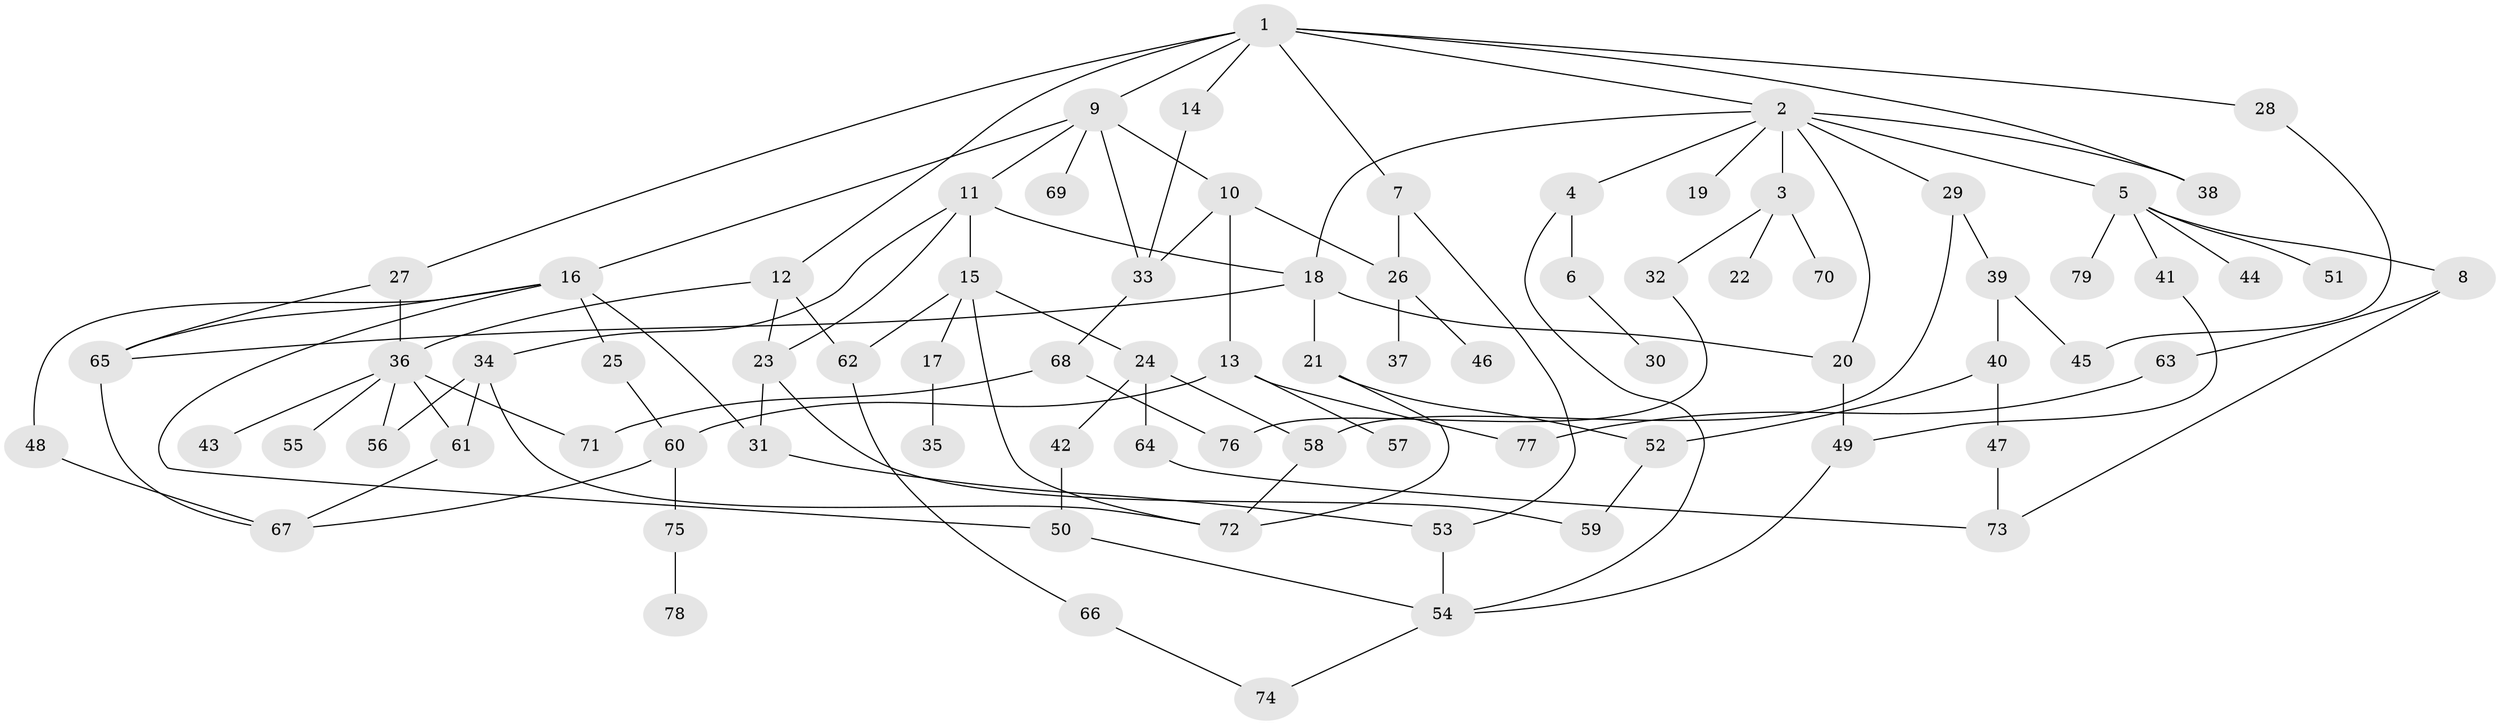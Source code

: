// original degree distribution, {8: 0.009009009009009009, 9: 0.009009009009009009, 4: 0.12612612612612611, 3: 0.21621621621621623, 6: 0.02702702702702703, 2: 0.3153153153153153, 7: 0.018018018018018018, 5: 0.036036036036036036, 1: 0.24324324324324326}
// Generated by graph-tools (version 1.1) at 2025/48/03/04/25 22:48:38]
// undirected, 79 vertices, 115 edges
graph export_dot {
  node [color=gray90,style=filled];
  1;
  2;
  3;
  4;
  5;
  6;
  7;
  8;
  9;
  10;
  11;
  12;
  13;
  14;
  15;
  16;
  17;
  18;
  19;
  20;
  21;
  22;
  23;
  24;
  25;
  26;
  27;
  28;
  29;
  30;
  31;
  32;
  33;
  34;
  35;
  36;
  37;
  38;
  39;
  40;
  41;
  42;
  43;
  44;
  45;
  46;
  47;
  48;
  49;
  50;
  51;
  52;
  53;
  54;
  55;
  56;
  57;
  58;
  59;
  60;
  61;
  62;
  63;
  64;
  65;
  66;
  67;
  68;
  69;
  70;
  71;
  72;
  73;
  74;
  75;
  76;
  77;
  78;
  79;
  1 -- 2 [weight=1.0];
  1 -- 7 [weight=1.0];
  1 -- 9 [weight=1.0];
  1 -- 12 [weight=1.0];
  1 -- 14 [weight=1.0];
  1 -- 27 [weight=1.0];
  1 -- 28 [weight=1.0];
  1 -- 38 [weight=1.0];
  2 -- 3 [weight=1.0];
  2 -- 4 [weight=1.0];
  2 -- 5 [weight=1.0];
  2 -- 18 [weight=1.0];
  2 -- 19 [weight=1.0];
  2 -- 20 [weight=1.0];
  2 -- 29 [weight=1.0];
  2 -- 38 [weight=1.0];
  3 -- 22 [weight=1.0];
  3 -- 32 [weight=1.0];
  3 -- 70 [weight=1.0];
  4 -- 6 [weight=1.0];
  4 -- 54 [weight=1.0];
  5 -- 8 [weight=1.0];
  5 -- 41 [weight=1.0];
  5 -- 44 [weight=1.0];
  5 -- 51 [weight=1.0];
  5 -- 79 [weight=1.0];
  6 -- 30 [weight=1.0];
  7 -- 26 [weight=1.0];
  7 -- 53 [weight=1.0];
  8 -- 63 [weight=1.0];
  8 -- 73 [weight=1.0];
  9 -- 10 [weight=1.0];
  9 -- 11 [weight=1.0];
  9 -- 16 [weight=1.0];
  9 -- 33 [weight=1.0];
  9 -- 69 [weight=1.0];
  10 -- 13 [weight=1.0];
  10 -- 26 [weight=1.0];
  10 -- 33 [weight=1.0];
  11 -- 15 [weight=1.0];
  11 -- 18 [weight=1.0];
  11 -- 23 [weight=1.0];
  11 -- 34 [weight=1.0];
  12 -- 23 [weight=1.0];
  12 -- 36 [weight=1.0];
  12 -- 62 [weight=1.0];
  13 -- 57 [weight=1.0];
  13 -- 60 [weight=1.0];
  13 -- 77 [weight=1.0];
  14 -- 33 [weight=1.0];
  15 -- 17 [weight=1.0];
  15 -- 24 [weight=1.0];
  15 -- 62 [weight=1.0];
  15 -- 72 [weight=1.0];
  16 -- 25 [weight=1.0];
  16 -- 31 [weight=1.0];
  16 -- 48 [weight=1.0];
  16 -- 50 [weight=1.0];
  16 -- 65 [weight=1.0];
  17 -- 35 [weight=1.0];
  18 -- 20 [weight=1.0];
  18 -- 21 [weight=1.0];
  18 -- 65 [weight=1.0];
  20 -- 49 [weight=1.0];
  21 -- 52 [weight=1.0];
  21 -- 72 [weight=1.0];
  23 -- 31 [weight=1.0];
  23 -- 59 [weight=1.0];
  24 -- 42 [weight=1.0];
  24 -- 58 [weight=1.0];
  24 -- 64 [weight=1.0];
  25 -- 60 [weight=1.0];
  26 -- 37 [weight=1.0];
  26 -- 46 [weight=1.0];
  27 -- 36 [weight=1.0];
  27 -- 65 [weight=1.0];
  28 -- 45 [weight=1.0];
  29 -- 39 [weight=1.0];
  29 -- 58 [weight=1.0];
  31 -- 53 [weight=1.0];
  32 -- 76 [weight=1.0];
  33 -- 68 [weight=1.0];
  34 -- 56 [weight=1.0];
  34 -- 61 [weight=1.0];
  34 -- 72 [weight=1.0];
  36 -- 43 [weight=1.0];
  36 -- 55 [weight=1.0];
  36 -- 56 [weight=1.0];
  36 -- 61 [weight=1.0];
  36 -- 71 [weight=1.0];
  39 -- 40 [weight=1.0];
  39 -- 45 [weight=1.0];
  40 -- 47 [weight=1.0];
  40 -- 52 [weight=1.0];
  41 -- 49 [weight=1.0];
  42 -- 50 [weight=1.0];
  47 -- 73 [weight=1.0];
  48 -- 67 [weight=1.0];
  49 -- 54 [weight=1.0];
  50 -- 54 [weight=1.0];
  52 -- 59 [weight=1.0];
  53 -- 54 [weight=1.0];
  54 -- 74 [weight=1.0];
  58 -- 72 [weight=1.0];
  60 -- 67 [weight=1.0];
  60 -- 75 [weight=1.0];
  61 -- 67 [weight=1.0];
  62 -- 66 [weight=1.0];
  63 -- 77 [weight=1.0];
  64 -- 73 [weight=1.0];
  65 -- 67 [weight=1.0];
  66 -- 74 [weight=1.0];
  68 -- 71 [weight=1.0];
  68 -- 76 [weight=1.0];
  75 -- 78 [weight=1.0];
}
